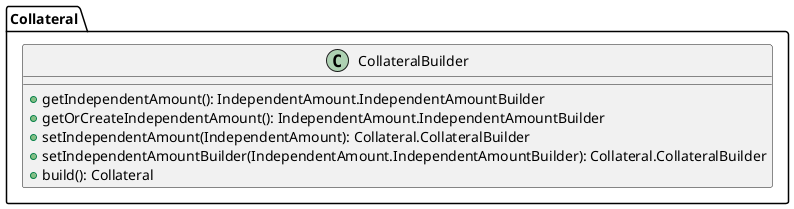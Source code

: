 @startuml

    class Collateral.CollateralBuilder [[Collateral.CollateralBuilder.html]] {
        +getIndependentAmount(): IndependentAmount.IndependentAmountBuilder
        +getOrCreateIndependentAmount(): IndependentAmount.IndependentAmountBuilder
        +setIndependentAmount(IndependentAmount): Collateral.CollateralBuilder
        +setIndependentAmountBuilder(IndependentAmount.IndependentAmountBuilder): Collateral.CollateralBuilder
        +build(): Collateral
    }

@enduml
